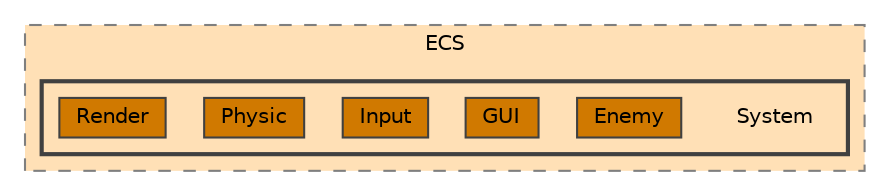 digraph "R-Type/Engine/ECS/System"
{
 // LATEX_PDF_SIZE
  bgcolor="transparent";
  edge [fontname=Helvetica,fontsize=10,labelfontname=Helvetica,labelfontsize=10];
  node [fontname=Helvetica,fontsize=10,shape=box,height=0.2,width=0.4];
  compound=true
  subgraph clusterdir_a7793a2d5ce20173a47e3c5d4033a58c {
    graph [ bgcolor="#ffe0b6", pencolor="grey50", label="ECS", fontname=Helvetica,fontsize=10 style="filled,dashed", URL="dir_a7793a2d5ce20173a47e3c5d4033a58c.html",tooltip=""]
  subgraph clusterdir_628ac78da6848c9bc4923d1396a2f9cb {
    graph [ bgcolor="#ffe0b6", pencolor="grey25", label="", fontname=Helvetica,fontsize=10 style="filled,bold", URL="dir_628ac78da6848c9bc4923d1396a2f9cb.html",tooltip=""]
    dir_628ac78da6848c9bc4923d1396a2f9cb [shape=plaintext, label="System"];
  dir_d27bbe0bb2435ddbd7c128e146c4a77b [label="Enemy", fillcolor="#d07900", color="grey25", style="filled", URL="dir_d27bbe0bb2435ddbd7c128e146c4a77b.html",tooltip=""];
  dir_5cc5b4e1636b2d0b46f7d4e5af688aba [label="GUI", fillcolor="#d07900", color="grey25", style="filled", URL="dir_5cc5b4e1636b2d0b46f7d4e5af688aba.html",tooltip=""];
  dir_6275344d2ab13a2ccc8c3564f028d5c7 [label="Input", fillcolor="#d07900", color="grey25", style="filled", URL="dir_6275344d2ab13a2ccc8c3564f028d5c7.html",tooltip=""];
  dir_e6d6e86fec154d7ccd5878755a4dbfbd [label="Physic", fillcolor="#d07900", color="grey25", style="filled", URL="dir_e6d6e86fec154d7ccd5878755a4dbfbd.html",tooltip=""];
  dir_3ae3c4c1ac0a8b0820dedcc76cbe9316 [label="Render", fillcolor="#d07900", color="grey25", style="filled", URL="dir_3ae3c4c1ac0a8b0820dedcc76cbe9316.html",tooltip=""];
  }
  }
}

